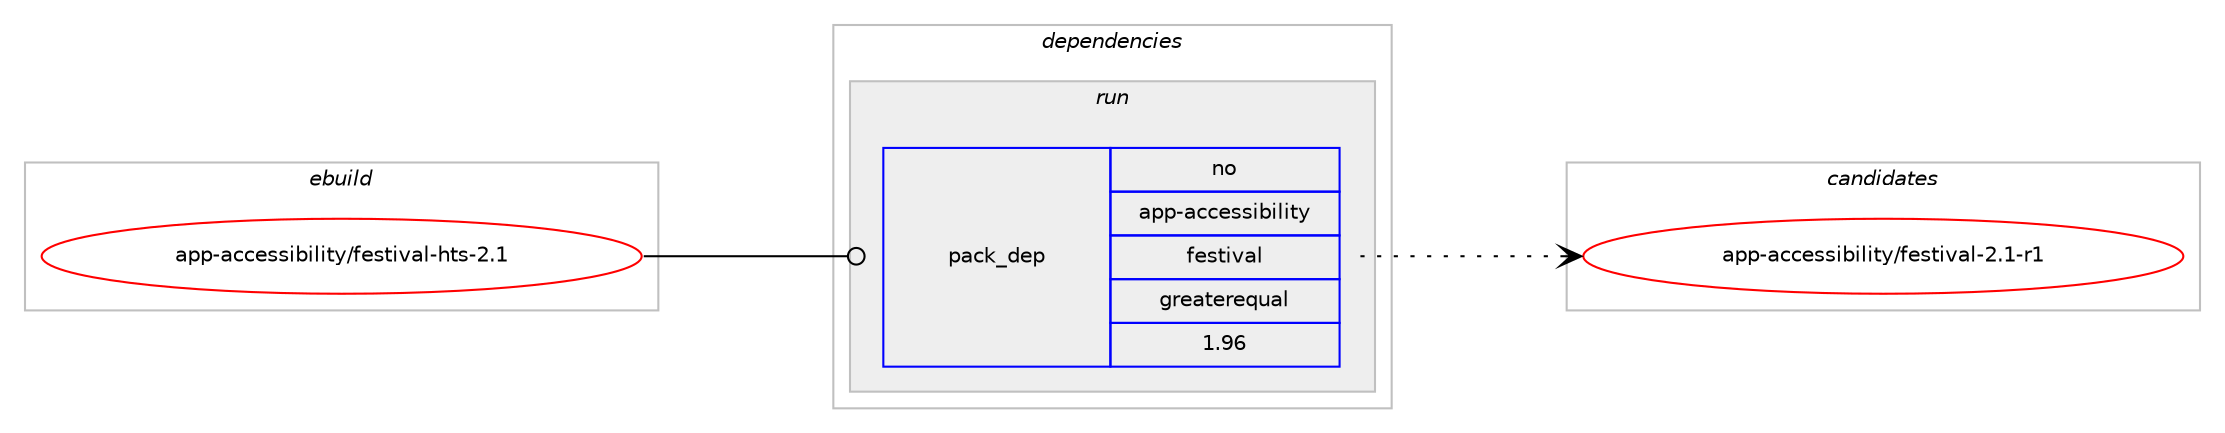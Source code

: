 digraph prolog {

# *************
# Graph options
# *************

newrank=true;
concentrate=true;
compound=true;
graph [rankdir=LR,fontname=Helvetica,fontsize=10,ranksep=1.5];#, ranksep=2.5, nodesep=0.2];
edge  [arrowhead=vee];
node  [fontname=Helvetica,fontsize=10];

# **********
# The ebuild
# **********

subgraph cluster_leftcol {
color=gray;
rank=same;
label=<<i>ebuild</i>>;
id [label="app-accessibility/festival-hts-2.1", color=red, width=4, href="../app-accessibility/festival-hts-2.1.svg"];
}

# ****************
# The dependencies
# ****************

subgraph cluster_midcol {
color=gray;
label=<<i>dependencies</i>>;
subgraph cluster_compile {
fillcolor="#eeeeee";
style=filled;
label=<<i>compile</i>>;
}
subgraph cluster_compileandrun {
fillcolor="#eeeeee";
style=filled;
label=<<i>compile and run</i>>;
}
subgraph cluster_run {
fillcolor="#eeeeee";
style=filled;
label=<<i>run</i>>;
subgraph pack899126 {
dependency1263182 [label=<<TABLE BORDER="0" CELLBORDER="1" CELLSPACING="0" CELLPADDING="4" WIDTH="220"><TR><TD ROWSPAN="6" CELLPADDING="30">pack_dep</TD></TR><TR><TD WIDTH="110">no</TD></TR><TR><TD>app-accessibility</TD></TR><TR><TD>festival</TD></TR><TR><TD>greaterequal</TD></TR><TR><TD>1.96</TD></TR></TABLE>>, shape=none, color=blue];
}
id:e -> dependency1263182:w [weight=20,style="solid",arrowhead="odot"];
}
}

# **************
# The candidates
# **************

subgraph cluster_choices {
rank=same;
color=gray;
label=<<i>candidates</i>>;

subgraph choice899126 {
color=black;
nodesep=1;
choice9711211245979999101115115105981051081051161214710210111511610511897108455046494511449 [label="app-accessibility/festival-2.1-r1", color=red, width=4,href="../app-accessibility/festival-2.1-r1.svg"];
dependency1263182:e -> choice9711211245979999101115115105981051081051161214710210111511610511897108455046494511449:w [style=dotted,weight="100"];
}
}

}
